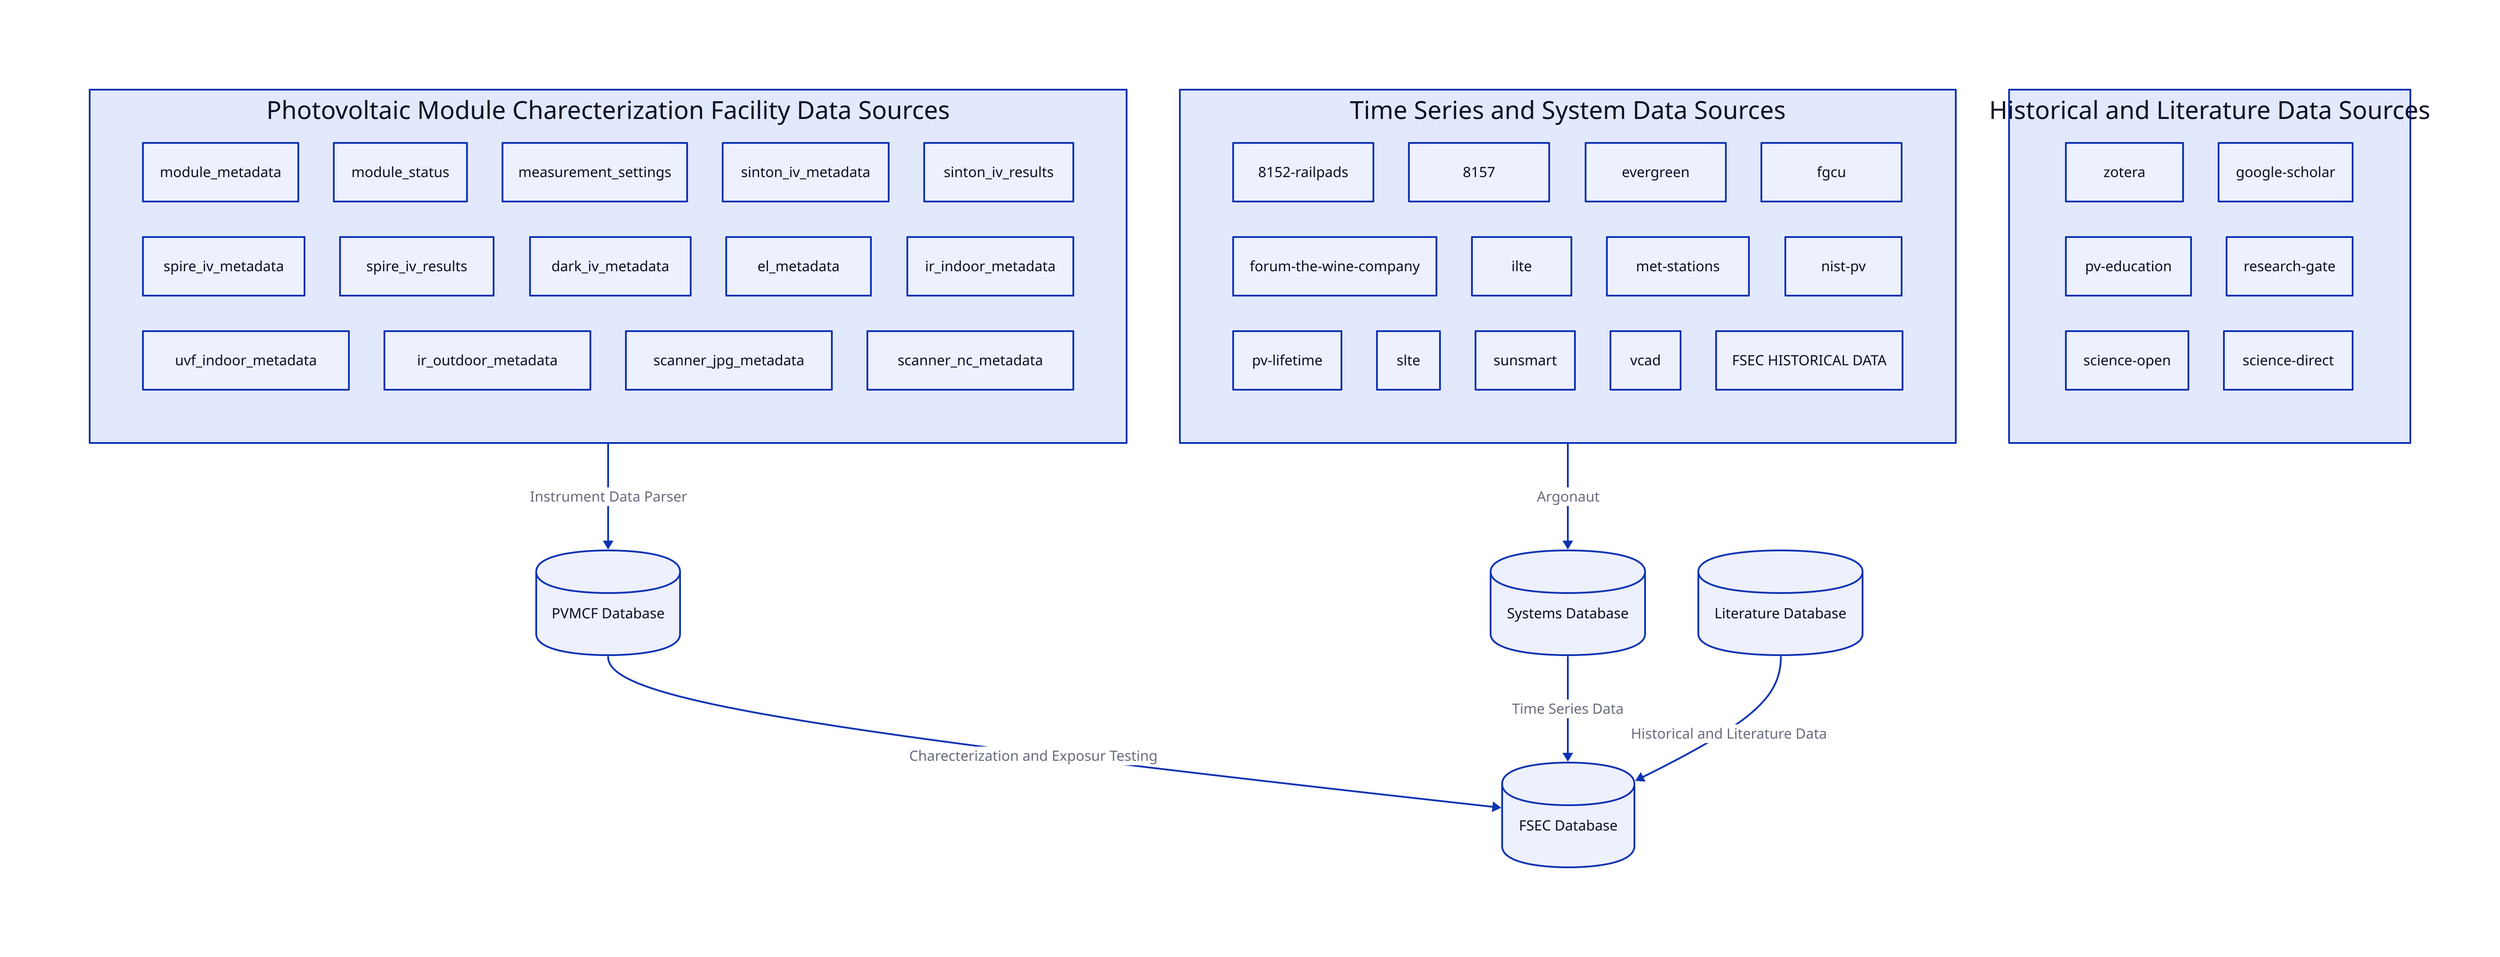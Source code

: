 # Data Sources
group pvmcf_data_grid: {
  label: "Photovoltaic Module Charecterization Facility Data Sources"
  module_metadata
  module_status
  measurement_settings
  sinton_iv_metadata
  sinton_iv_results
  spire_iv_metadata
  spire_iv_results
  dark_iv_metadata
  el_metadata
  ir_indoor_metadata
  uvf_indoor_metadata
  ir_outdoor_metadata
  scanner_jpg_metadata
  scanner_nc_metadata
  grid-rows: 3
}

group timeseries_data_grid: {
  label: "Time Series and System Data Sources"
  8152-railpads
  8157
  evergreen
  fgcu
  forum-the-wine-company
  ilte
  met-stations
  nist-pv
  pv-lifetime
  slte
  sunsmart
  vcad
  FSEC HISTORICAL DATA
  grid-rows: 3
}

group literature_data_grid: {
  label: "Historical and Literature Data Sources"
  zotera
  google-scholar
  pv-education
  research-gate
  science-open
  science-direct
  grid-rows: 3
}

# Components (Databases and Services)
fsecdatabase: {
  label: "FSEC Database"
  shape: cylinder
}
pvmfc_database: {
  label: "PVMCF Database"
  shape: cylinder
}

time_series_database: {
  label: "Systems Database"
  shape: cylinder
}

literature_database: {
  label: "Literature Database"
  shape: cylinder
}

# Connections and Data Flows
pvmfc_database -> fsecdatabase: "Charecterization and Exposur Testing"
time_series_database -> fsecdatabase: "Time Series Data"
literature_database -> fsecdatabase: "Historical and Literature Data"
group pvmcf_data_grid -> pvmfc_database: "Instrument Data Parser"
group timeseries_data_grid -> time_series_database: "Argonaut"
